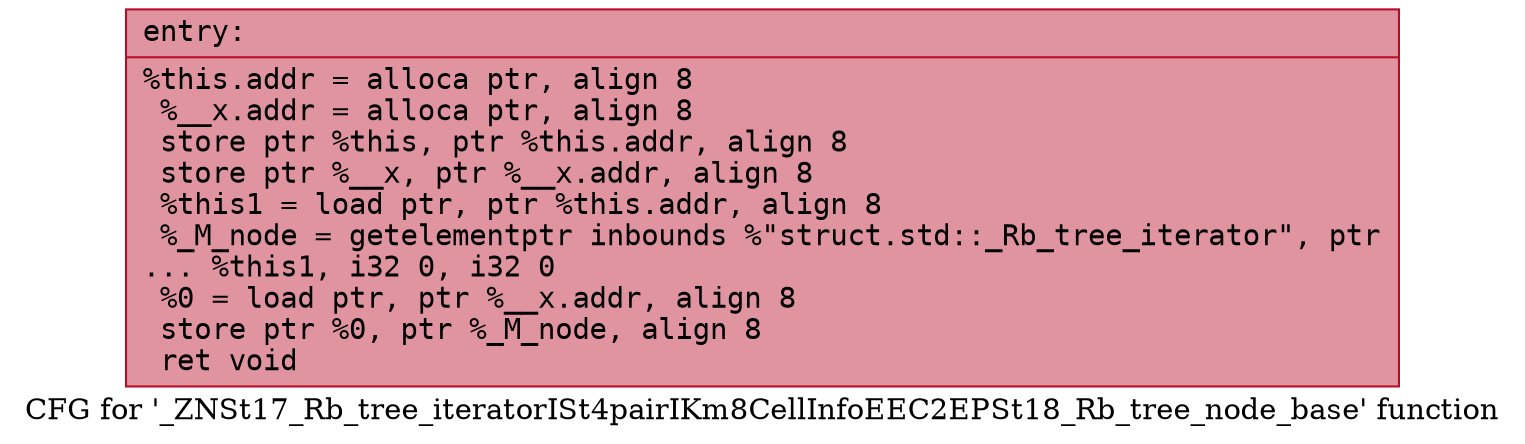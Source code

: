 digraph "CFG for '_ZNSt17_Rb_tree_iteratorISt4pairIKm8CellInfoEEC2EPSt18_Rb_tree_node_base' function" {
	label="CFG for '_ZNSt17_Rb_tree_iteratorISt4pairIKm8CellInfoEEC2EPSt18_Rb_tree_node_base' function";

	Node0x562da203ea10 [shape=record,color="#b70d28ff", style=filled, fillcolor="#b70d2870" fontname="Courier",label="{entry:\l|  %this.addr = alloca ptr, align 8\l  %__x.addr = alloca ptr, align 8\l  store ptr %this, ptr %this.addr, align 8\l  store ptr %__x, ptr %__x.addr, align 8\l  %this1 = load ptr, ptr %this.addr, align 8\l  %_M_node = getelementptr inbounds %\"struct.std::_Rb_tree_iterator\", ptr\l... %this1, i32 0, i32 0\l  %0 = load ptr, ptr %__x.addr, align 8\l  store ptr %0, ptr %_M_node, align 8\l  ret void\l}"];
}
